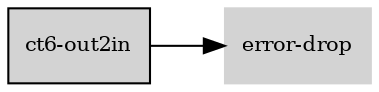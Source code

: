 digraph "ct6_out2in_subgraph" {
  rankdir=LR;
  node [shape=box, style=filled, fontsize=10, color=lightgray, fontcolor=black, fillcolor=lightgray];
  "ct6-out2in" [color=black, fontcolor=black, fillcolor=lightgray];
  edge [fontsize=8];
  "ct6-out2in" -> "error-drop";
}
